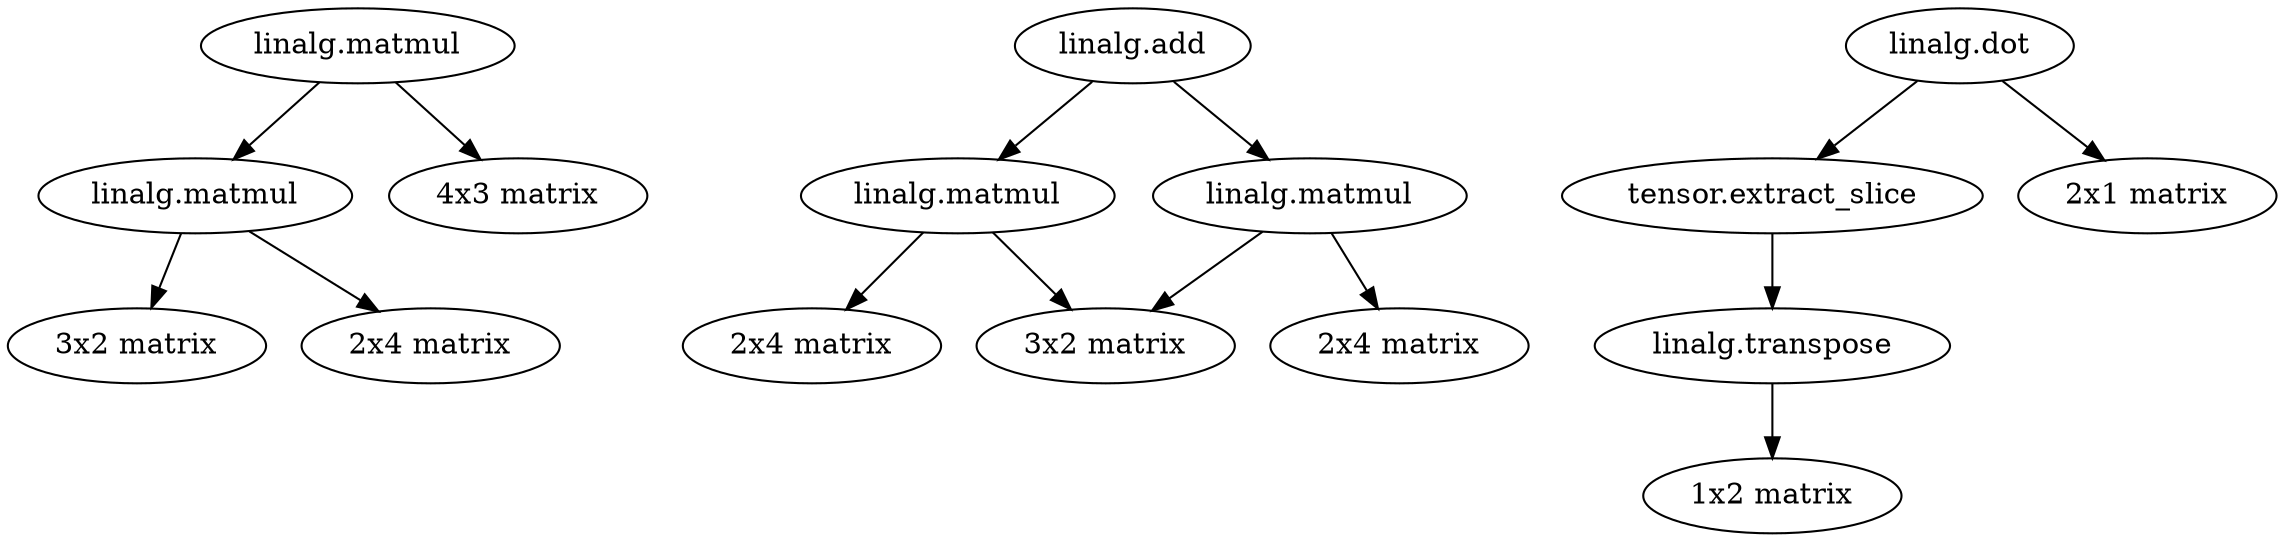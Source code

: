 digraph {
	0 [label="linalg.matmul", rows=3, columns=4];
	1 [label="3x2 matrix", rows=3, columns=2];
	2 [label="2x4 matrix", rows=2, columns=4];
	3 [label="linalg.matmul", rows=3, columns=3];
	5 [label="4x3 matrix", rows=4, columns=3];
	6 [label="linalg.matmul", rows=3, columns=4];
	7 [label="3x2 matrix", rows=3, columns=2];
	8 [label="2x4 matrix", rows=2, columns=4];
	9 [label="linalg.matmul", rows=3, columns=4];
	11 [label="2x4 matrix", rows=2, columns=4];
	12 [label="linalg.add", rows=3, columns=4];
	15 [label="linalg.transpose", rows=2, columns=1];
	16 [label="1x2 matrix", rows=1, columns=2];
	17 [label="tensor.extract_slice", rows=2, columns=1];
	19 [label="linalg.dot", rows=1, columns=1];
	21 [label="2x1 matrix", rows=2, columns=1];

	0 -> 1;
	0 -> 2;
	3 -> 0;
	3 -> 5;
	6 -> 7;
	6 -> 8;
	9 -> 7;
	9 -> 11;
	12 -> 6;
	12 -> 9;
	15 -> 16;
	17 -> 15;
	19 -> 17;
	19 -> 21;
}
